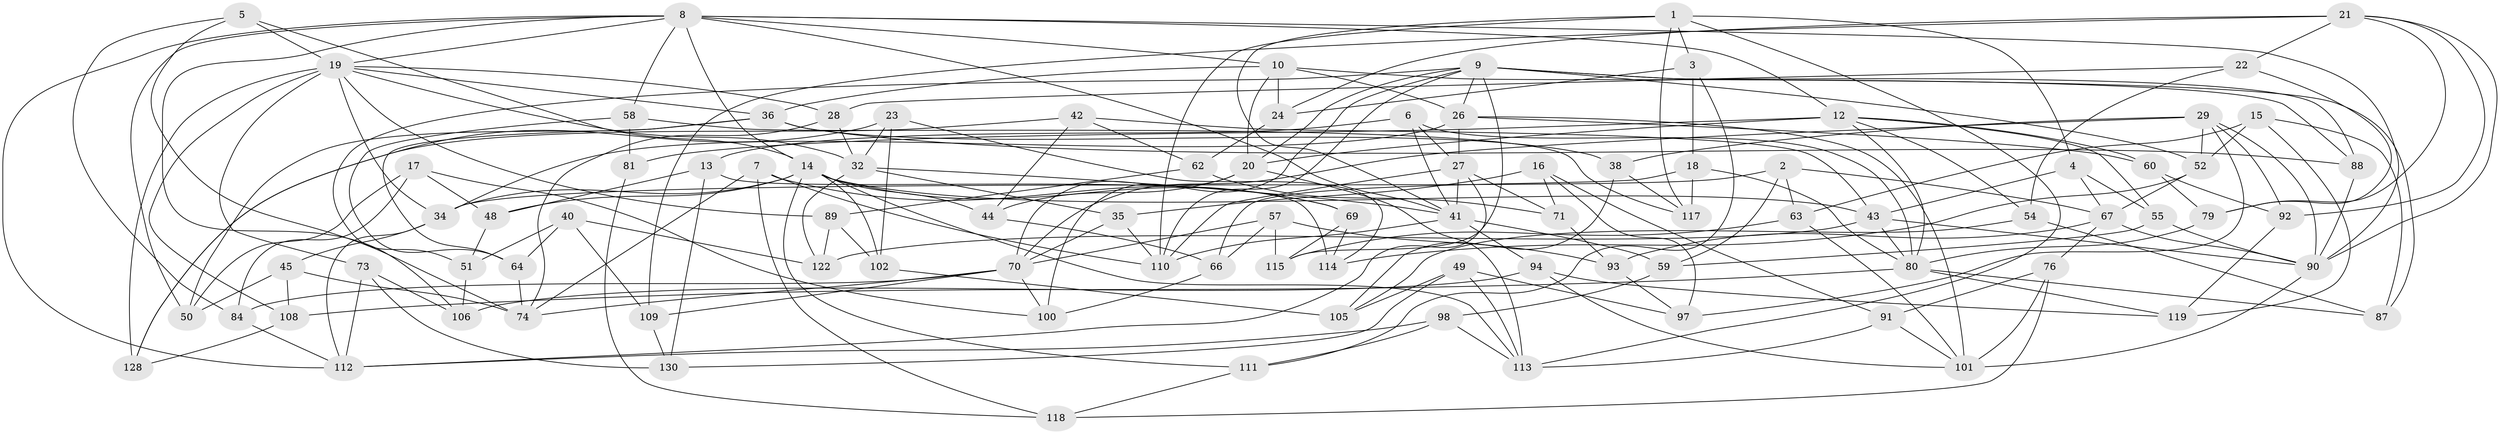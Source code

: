 // original degree distribution, {4: 1.0}
// Generated by graph-tools (version 1.1) at 2025/20/03/04/25 18:20:34]
// undirected, 93 vertices, 224 edges
graph export_dot {
graph [start="1"]
  node [color=gray90,style=filled];
  1 [super="+47"];
  2;
  3;
  4;
  5;
  6;
  7;
  8 [super="+72+11"];
  9 [super="+39+123"];
  10 [super="+33"];
  12 [super="+37+75"];
  13;
  14 [super="+127+77+131"];
  15;
  16;
  17;
  18;
  19 [super="+30"];
  20 [super="+31"];
  21 [super="+25"];
  22;
  23;
  24;
  26 [super="+83"];
  27 [super="+125"];
  28;
  29 [super="+133"];
  32 [super="+65"];
  34 [super="+46"];
  35;
  36 [super="+96"];
  38;
  40;
  41 [super="+126+56"];
  42;
  43 [super="+103"];
  44;
  45;
  48;
  49;
  50;
  51;
  52 [super="+95"];
  54;
  55;
  57;
  58;
  59;
  60;
  62;
  63;
  64;
  66;
  67 [super="+107"];
  69;
  70 [super="+78"];
  71;
  73;
  74 [super="+121"];
  76;
  79;
  80 [super="+86+85"];
  81;
  84;
  87;
  88;
  89;
  90 [super="+99+104"];
  91;
  92;
  93;
  94;
  97;
  98;
  100;
  101 [super="+132"];
  102;
  105;
  106;
  108;
  109;
  110 [super="+116"];
  111;
  112 [super="+124"];
  113 [super="+129"];
  114;
  115;
  117;
  118;
  119;
  122;
  128;
  130;
  1 -- 113;
  1 -- 117;
  1 -- 41;
  1 -- 3;
  1 -- 4;
  1 -- 110;
  2 -- 67;
  2 -- 59;
  2 -- 63;
  2 -- 34;
  3 -- 111;
  3 -- 24;
  3 -- 18;
  4 -- 43;
  4 -- 55;
  4 -- 67;
  5 -- 74;
  5 -- 84;
  5 -- 14;
  5 -- 19;
  6 -- 41;
  6 -- 13;
  6 -- 27;
  6 -- 80;
  7 -- 118;
  7 -- 110;
  7 -- 74;
  7 -- 69;
  8 -- 41;
  8 -- 50;
  8 -- 14;
  8 -- 106;
  8 -- 19;
  8 -- 58;
  8 -- 90;
  8 -- 12;
  8 -- 112;
  8 -- 10;
  9 -- 52 [weight=2];
  9 -- 100;
  9 -- 51;
  9 -- 115;
  9 -- 87;
  9 -- 110;
  9 -- 88;
  9 -- 26;
  9 -- 20;
  10 -- 24;
  10 -- 26;
  10 -- 88;
  10 -- 20;
  10 -- 36;
  12 -- 81 [weight=2];
  12 -- 54;
  12 -- 60;
  12 -- 20;
  12 -- 55;
  12 -- 80;
  13 -- 130;
  13 -- 114;
  13 -- 48;
  14 -- 113;
  14 -- 48;
  14 -- 43;
  14 -- 69;
  14 -- 102;
  14 -- 44;
  14 -- 111;
  14 -- 34;
  15 -- 119;
  15 -- 63;
  15 -- 52;
  15 -- 87;
  16 -- 71;
  16 -- 35;
  16 -- 97;
  16 -- 91;
  17 -- 84;
  17 -- 48;
  17 -- 100;
  17 -- 50;
  18 -- 66;
  18 -- 80;
  18 -- 117;
  19 -- 128;
  19 -- 28;
  19 -- 32;
  19 -- 73;
  19 -- 108;
  19 -- 89;
  19 -- 36;
  19 -- 34;
  20 -- 44;
  20 -- 113;
  20 -- 70;
  21 -- 22;
  21 -- 90;
  21 -- 24;
  21 -- 109;
  21 -- 92;
  21 -- 79;
  22 -- 79;
  22 -- 54;
  22 -- 28;
  23 -- 128;
  23 -- 114;
  23 -- 102;
  23 -- 32;
  24 -- 62;
  26 -- 34;
  26 -- 60;
  26 -- 27;
  26 -- 101;
  27 -- 71;
  27 -- 112;
  27 -- 41;
  27 -- 110;
  28 -- 32;
  28 -- 74;
  29 -- 38;
  29 -- 97;
  29 -- 92;
  29 -- 52;
  29 -- 90;
  29 -- 70;
  32 -- 35;
  32 -- 122;
  32 -- 41;
  34 -- 45;
  34 -- 112;
  35 -- 70;
  35 -- 110;
  36 -- 88;
  36 -- 50;
  36 -- 64;
  36 -- 38;
  38 -- 105;
  38 -- 117;
  40 -- 51;
  40 -- 109;
  40 -- 122;
  40 -- 64;
  41 -- 59;
  41 -- 94;
  41 -- 110;
  42 -- 44;
  42 -- 128;
  42 -- 62;
  42 -- 43;
  43 -- 122;
  43 -- 90;
  43 -- 80;
  44 -- 66;
  45 -- 108;
  45 -- 50;
  45 -- 74;
  48 -- 51;
  49 -- 113;
  49 -- 130;
  49 -- 97;
  49 -- 105;
  51 -- 106;
  52 -- 114;
  52 -- 67;
  54 -- 87;
  54 -- 105;
  55 -- 59;
  55 -- 90;
  57 -- 115;
  57 -- 93;
  57 -- 66;
  57 -- 70;
  58 -- 64;
  58 -- 81;
  58 -- 117;
  59 -- 98;
  60 -- 79;
  60 -- 92;
  62 -- 89;
  62 -- 71;
  63 -- 115;
  63 -- 101;
  64 -- 74;
  66 -- 100;
  67 -- 93;
  67 -- 76;
  67 -- 90;
  69 -- 114;
  69 -- 115;
  70 -- 100;
  70 -- 74;
  70 -- 84;
  70 -- 109;
  71 -- 93;
  73 -- 106;
  73 -- 130;
  73 -- 112;
  76 -- 118;
  76 -- 91;
  76 -- 101;
  79 -- 80;
  80 -- 108;
  80 -- 119;
  80 -- 87;
  81 -- 118;
  84 -- 112;
  88 -- 90;
  89 -- 122;
  89 -- 102;
  90 -- 101;
  91 -- 101;
  91 -- 113;
  92 -- 119;
  93 -- 97;
  94 -- 106;
  94 -- 101;
  94 -- 119;
  98 -- 111;
  98 -- 113;
  98 -- 112;
  102 -- 105;
  108 -- 128;
  109 -- 130;
  111 -- 118;
}
